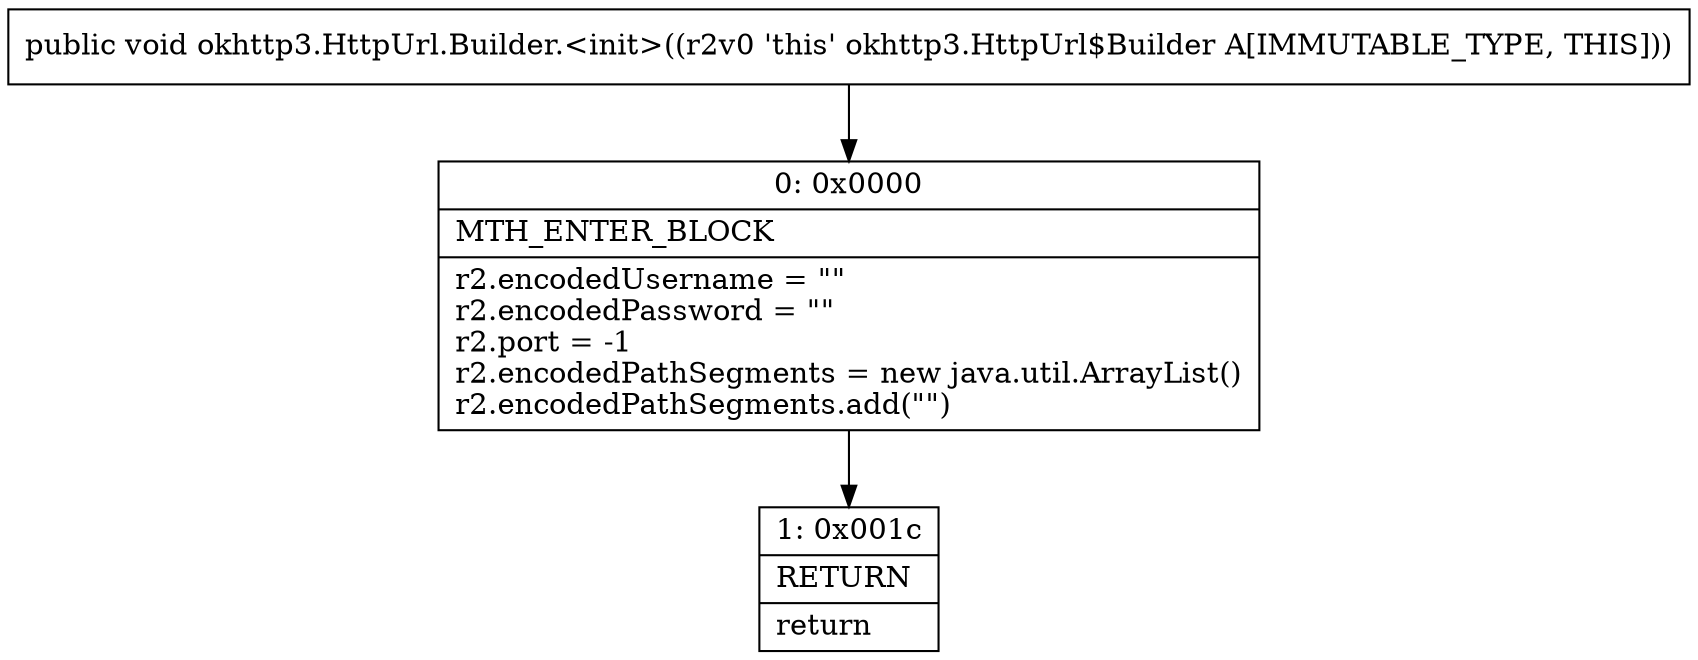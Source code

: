 digraph "CFG forokhttp3.HttpUrl.Builder.\<init\>()V" {
Node_0 [shape=record,label="{0\:\ 0x0000|MTH_ENTER_BLOCK\l|r2.encodedUsername = \"\"\lr2.encodedPassword = \"\"\lr2.port = \-1\lr2.encodedPathSegments = new java.util.ArrayList()\lr2.encodedPathSegments.add(\"\")\l}"];
Node_1 [shape=record,label="{1\:\ 0x001c|RETURN\l|return\l}"];
MethodNode[shape=record,label="{public void okhttp3.HttpUrl.Builder.\<init\>((r2v0 'this' okhttp3.HttpUrl$Builder A[IMMUTABLE_TYPE, THIS])) }"];
MethodNode -> Node_0;
Node_0 -> Node_1;
}

